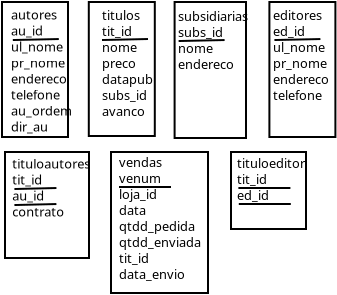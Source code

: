 <?xml version="1.0" encoding="UTF-8"?>
<dia:diagram xmlns:dia="http://www.lysator.liu.se/~alla/dia/">
  <dia:layer name="Background" visible="true" active="true">
    <dia:group>
      <dia:object type="Standard - Box" version="0" id="O0">
        <dia:attribute name="obj_pos">
          <dia:point val="14.97,1.25"/>
        </dia:attribute>
        <dia:attribute name="obj_bb">
          <dia:rectangle val="14.92,1.2;18.32,8.05"/>
        </dia:attribute>
        <dia:attribute name="elem_corner">
          <dia:point val="14.97,1.25"/>
        </dia:attribute>
        <dia:attribute name="elem_width">
          <dia:real val="3.3"/>
        </dia:attribute>
        <dia:attribute name="elem_height">
          <dia:real val="6.75"/>
        </dia:attribute>
        <dia:attribute name="show_background">
          <dia:boolean val="true"/>
        </dia:attribute>
      </dia:object>
      <dia:object type="Standard - Text" version="1" id="O1">
        <dia:attribute name="obj_pos">
          <dia:point val="15.15,2.15"/>
        </dia:attribute>
        <dia:attribute name="obj_bb">
          <dia:rectangle val="15.15,1.51;17.747,6.282"/>
        </dia:attribute>
        <dia:attribute name="text">
          <dia:composite type="text">
            <dia:attribute name="string">
              <dia:string>#editores
ed_id
ul_nome
pr_nome
endereco
telefone#</dia:string>
            </dia:attribute>
            <dia:attribute name="font">
              <dia:font family="sans" style="0" name="Helvetica"/>
            </dia:attribute>
            <dia:attribute name="height">
              <dia:real val="0.8"/>
            </dia:attribute>
            <dia:attribute name="pos">
              <dia:point val="15.15,2.15"/>
            </dia:attribute>
            <dia:attribute name="color">
              <dia:color val="#000000"/>
            </dia:attribute>
            <dia:attribute name="alignment">
              <dia:enum val="0"/>
            </dia:attribute>
          </dia:composite>
        </dia:attribute>
        <dia:attribute name="valign">
          <dia:enum val="3"/>
        </dia:attribute>
      </dia:object>
      <dia:object type="Standard - Line" version="0" id="O2">
        <dia:attribute name="obj_pos">
          <dia:point val="15.221,3.151"/>
        </dia:attribute>
        <dia:attribute name="obj_bb">
          <dia:rectangle val="15.17,3.05;17.572,3.202"/>
        </dia:attribute>
        <dia:attribute name="conn_endpoints">
          <dia:point val="15.221,3.151"/>
          <dia:point val="17.521,3.101"/>
        </dia:attribute>
        <dia:attribute name="numcp">
          <dia:int val="1"/>
        </dia:attribute>
        <dia:attribute name="line_width">
          <dia:real val="0.1"/>
        </dia:attribute>
      </dia:object>
    </dia:group>
    <dia:group>
      <dia:object type="Standard - Box" version="0" id="O3">
        <dia:attribute name="obj_pos">
          <dia:point val="10.23,1.25"/>
        </dia:attribute>
        <dia:attribute name="obj_bb">
          <dia:rectangle val="10.18,1.2;13.85,8.1"/>
        </dia:attribute>
        <dia:attribute name="elem_corner">
          <dia:point val="10.23,1.25"/>
        </dia:attribute>
        <dia:attribute name="elem_width">
          <dia:real val="3.57"/>
        </dia:attribute>
        <dia:attribute name="elem_height">
          <dia:real val="6.8"/>
        </dia:attribute>
        <dia:attribute name="show_background">
          <dia:boolean val="true"/>
        </dia:attribute>
      </dia:object>
      <dia:object type="Standard - Text" version="1" id="O4">
        <dia:attribute name="obj_pos">
          <dia:point val="10.4,2.2"/>
        </dia:attribute>
        <dia:attribute name="obj_bb">
          <dia:rectangle val="10.4,1.56;13.665,4.732"/>
        </dia:attribute>
        <dia:attribute name="text">
          <dia:composite type="text">
            <dia:attribute name="string">
              <dia:string>#subsidiarias
subs_id
nome
endereco#</dia:string>
            </dia:attribute>
            <dia:attribute name="font">
              <dia:font family="sans" style="0" name="Helvetica"/>
            </dia:attribute>
            <dia:attribute name="height">
              <dia:real val="0.8"/>
            </dia:attribute>
            <dia:attribute name="pos">
              <dia:point val="10.4,2.2"/>
            </dia:attribute>
            <dia:attribute name="color">
              <dia:color val="#000000"/>
            </dia:attribute>
            <dia:attribute name="alignment">
              <dia:enum val="0"/>
            </dia:attribute>
          </dia:composite>
        </dia:attribute>
        <dia:attribute name="valign">
          <dia:enum val="3"/>
        </dia:attribute>
      </dia:object>
      <dia:object type="Standard - Line" version="0" id="O5">
        <dia:attribute name="obj_pos">
          <dia:point val="10.431,3.201"/>
        </dia:attribute>
        <dia:attribute name="obj_bb">
          <dia:rectangle val="10.38,3.1;12.782,3.252"/>
        </dia:attribute>
        <dia:attribute name="conn_endpoints">
          <dia:point val="10.431,3.201"/>
          <dia:point val="12.731,3.151"/>
        </dia:attribute>
        <dia:attribute name="numcp">
          <dia:int val="1"/>
        </dia:attribute>
        <dia:attribute name="line_width">
          <dia:real val="0.1"/>
        </dia:attribute>
      </dia:object>
    </dia:group>
    <dia:object type="Standard - Box" version="0" id="O6">
      <dia:attribute name="obj_pos">
        <dia:point val="5.94,1.25"/>
      </dia:attribute>
      <dia:attribute name="obj_bb">
        <dia:rectangle val="5.89,1.2;9.29,8"/>
      </dia:attribute>
      <dia:attribute name="elem_corner">
        <dia:point val="5.94,1.25"/>
      </dia:attribute>
      <dia:attribute name="elem_width">
        <dia:real val="3.3"/>
      </dia:attribute>
      <dia:attribute name="elem_height">
        <dia:real val="6.7"/>
      </dia:attribute>
      <dia:attribute name="show_background">
        <dia:boolean val="true"/>
      </dia:attribute>
    </dia:object>
    <dia:object type="Standard - Text" version="1" id="O7">
      <dia:attribute name="obj_pos">
        <dia:point val="6.6,2.15"/>
      </dia:attribute>
      <dia:attribute name="obj_bb">
        <dia:rectangle val="6.6,1.491;8.927,7.121"/>
      </dia:attribute>
      <dia:attribute name="text">
        <dia:composite type="text">
          <dia:attribute name="string">
            <dia:string>#titulos
tit_id
nome
preco
datapub
subs_id
avanco#</dia:string>
          </dia:attribute>
          <dia:attribute name="font">
            <dia:font family="sans" style="0" name="Helvetica"/>
          </dia:attribute>
          <dia:attribute name="height">
            <dia:real val="0.8"/>
          </dia:attribute>
          <dia:attribute name="pos">
            <dia:point val="6.6,2.15"/>
          </dia:attribute>
          <dia:attribute name="color">
            <dia:color val="#000000"/>
          </dia:attribute>
          <dia:attribute name="alignment">
            <dia:enum val="0"/>
          </dia:attribute>
        </dia:composite>
      </dia:attribute>
      <dia:attribute name="valign">
        <dia:enum val="3"/>
      </dia:attribute>
    </dia:object>
    <dia:object type="Standard - Line" version="0" id="O8">
      <dia:attribute name="obj_pos">
        <dia:point val="6.6,3.15"/>
      </dia:attribute>
      <dia:attribute name="obj_bb">
        <dia:rectangle val="6.549,3.049;8.951,3.201"/>
      </dia:attribute>
      <dia:attribute name="conn_endpoints">
        <dia:point val="6.6,3.15"/>
        <dia:point val="8.9,3.1"/>
      </dia:attribute>
      <dia:attribute name="numcp">
        <dia:int val="1"/>
      </dia:attribute>
      <dia:attribute name="line_width">
        <dia:real val="0.1"/>
      </dia:attribute>
    </dia:object>
    <dia:object type="Standard - Box" version="0" id="O9">
      <dia:attribute name="obj_pos">
        <dia:point val="1.6,1.25"/>
      </dia:attribute>
      <dia:attribute name="obj_bb">
        <dia:rectangle val="1.55,1.2;4.95,8.05"/>
      </dia:attribute>
      <dia:attribute name="elem_corner">
        <dia:point val="1.6,1.25"/>
      </dia:attribute>
      <dia:attribute name="elem_width">
        <dia:real val="3.3"/>
      </dia:attribute>
      <dia:attribute name="elem_height">
        <dia:real val="6.75"/>
      </dia:attribute>
      <dia:attribute name="show_background">
        <dia:boolean val="true"/>
      </dia:attribute>
    </dia:object>
    <dia:object type="Standard - Text" version="1" id="O10">
      <dia:attribute name="obj_pos">
        <dia:point val="2.05,2.131"/>
      </dia:attribute>
      <dia:attribute name="obj_bb">
        <dia:rectangle val="2.05,1.471;4.919,7.902"/>
      </dia:attribute>
      <dia:attribute name="text">
        <dia:composite type="text">
          <dia:attribute name="string">
            <dia:string>#autores
au_id
ul_nome
pr_nome
endereco
telefone
au_ordem
dir_au#</dia:string>
          </dia:attribute>
          <dia:attribute name="font">
            <dia:font family="sans" style="0" name="Helvetica"/>
          </dia:attribute>
          <dia:attribute name="height">
            <dia:real val="0.8"/>
          </dia:attribute>
          <dia:attribute name="pos">
            <dia:point val="2.05,2.131"/>
          </dia:attribute>
          <dia:attribute name="color">
            <dia:color val="#000000"/>
          </dia:attribute>
          <dia:attribute name="alignment">
            <dia:enum val="0"/>
          </dia:attribute>
        </dia:composite>
      </dia:attribute>
      <dia:attribute name="valign">
        <dia:enum val="3"/>
      </dia:attribute>
    </dia:object>
    <dia:object type="Standard - Line" version="0" id="O11">
      <dia:attribute name="obj_pos">
        <dia:point val="2.141,3.151"/>
      </dia:attribute>
      <dia:attribute name="obj_bb">
        <dia:rectangle val="2.09,3.05;4.492,3.202"/>
      </dia:attribute>
      <dia:attribute name="conn_endpoints">
        <dia:point val="2.141,3.151"/>
        <dia:point val="4.441,3.101"/>
      </dia:attribute>
      <dia:attribute name="numcp">
        <dia:int val="1"/>
      </dia:attribute>
      <dia:attribute name="line_width">
        <dia:real val="0.1"/>
      </dia:attribute>
    </dia:object>
    <dia:object type="Standard - Box" version="0" id="O12">
      <dia:attribute name="obj_pos">
        <dia:point val="1.75,8.75"/>
      </dia:attribute>
      <dia:attribute name="obj_bb">
        <dia:rectangle val="1.7,8.7;6,14.1"/>
      </dia:attribute>
      <dia:attribute name="elem_corner">
        <dia:point val="1.75,8.75"/>
      </dia:attribute>
      <dia:attribute name="elem_width">
        <dia:real val="4.2"/>
      </dia:attribute>
      <dia:attribute name="elem_height">
        <dia:real val="5.3"/>
      </dia:attribute>
      <dia:attribute name="show_background">
        <dia:boolean val="true"/>
      </dia:attribute>
    </dia:object>
    <dia:object type="Standard - Text" version="1" id="O13">
      <dia:attribute name="obj_pos">
        <dia:point val="2.11,9.575"/>
      </dia:attribute>
      <dia:attribute name="obj_bb">
        <dia:rectangle val="2.11,8.916;5.667,12.146"/>
      </dia:attribute>
      <dia:attribute name="text">
        <dia:composite type="text">
          <dia:attribute name="string">
            <dia:string>#tituloautores
tit_id
au_id
contrato#</dia:string>
          </dia:attribute>
          <dia:attribute name="font">
            <dia:font family="sans" style="0" name="Helvetica"/>
          </dia:attribute>
          <dia:attribute name="height">
            <dia:real val="0.8"/>
          </dia:attribute>
          <dia:attribute name="pos">
            <dia:point val="2.11,9.575"/>
          </dia:attribute>
          <dia:attribute name="color">
            <dia:color val="#000000"/>
          </dia:attribute>
          <dia:attribute name="alignment">
            <dia:enum val="0"/>
          </dia:attribute>
        </dia:composite>
      </dia:attribute>
      <dia:attribute name="valign">
        <dia:enum val="3"/>
      </dia:attribute>
    </dia:object>
    <dia:object type="Standard - Line" version="0" id="O14">
      <dia:attribute name="obj_pos">
        <dia:point val="2.221,10.6"/>
      </dia:attribute>
      <dia:attribute name="obj_bb">
        <dia:rectangle val="2.17,10.499;4.372,10.651"/>
      </dia:attribute>
      <dia:attribute name="conn_endpoints">
        <dia:point val="2.221,10.6"/>
        <dia:point val="4.321,10.55"/>
      </dia:attribute>
      <dia:attribute name="numcp">
        <dia:int val="1"/>
      </dia:attribute>
      <dia:attribute name="line_width">
        <dia:real val="0.1"/>
      </dia:attribute>
    </dia:object>
    <dia:object type="Standard - Line" version="0" id="O15">
      <dia:attribute name="obj_pos">
        <dia:point val="2.221,11.401"/>
      </dia:attribute>
      <dia:attribute name="obj_bb">
        <dia:rectangle val="2.17,11.3;4.372,11.452"/>
      </dia:attribute>
      <dia:attribute name="conn_endpoints">
        <dia:point val="2.221,11.401"/>
        <dia:point val="4.321,11.351"/>
      </dia:attribute>
      <dia:attribute name="numcp">
        <dia:int val="1"/>
      </dia:attribute>
      <dia:attribute name="line_width">
        <dia:real val="0.1"/>
      </dia:attribute>
    </dia:object>
    <dia:group>
      <dia:object type="Standard - Box" version="0" id="O16">
        <dia:attribute name="obj_pos">
          <dia:point val="13.05,8.75"/>
        </dia:attribute>
        <dia:attribute name="obj_bb">
          <dia:rectangle val="13,8.7;16.85,12.65"/>
        </dia:attribute>
        <dia:attribute name="elem_corner">
          <dia:point val="13.05,8.75"/>
        </dia:attribute>
        <dia:attribute name="elem_width">
          <dia:real val="3.75"/>
        </dia:attribute>
        <dia:attribute name="elem_height">
          <dia:real val="3.85"/>
        </dia:attribute>
        <dia:attribute name="show_background">
          <dia:boolean val="true"/>
        </dia:attribute>
      </dia:object>
      <dia:object type="Standard - Text" version="1" id="O17">
        <dia:attribute name="obj_pos">
          <dia:point val="13.35,9.55"/>
        </dia:attribute>
        <dia:attribute name="obj_bb">
          <dia:rectangle val="13.35,8.91;16.413,11.283"/>
        </dia:attribute>
        <dia:attribute name="text">
          <dia:composite type="text">
            <dia:attribute name="string">
              <dia:string>#tituloeditor
tit_id
ed_id#</dia:string>
            </dia:attribute>
            <dia:attribute name="font">
              <dia:font family="sans" style="0" name="Helvetica"/>
            </dia:attribute>
            <dia:attribute name="height">
              <dia:real val="0.8"/>
            </dia:attribute>
            <dia:attribute name="pos">
              <dia:point val="13.35,9.55"/>
            </dia:attribute>
            <dia:attribute name="color">
              <dia:color val="#000000"/>
            </dia:attribute>
            <dia:attribute name="alignment">
              <dia:enum val="0"/>
            </dia:attribute>
          </dia:composite>
        </dia:attribute>
        <dia:attribute name="valign">
          <dia:enum val="3"/>
        </dia:attribute>
      </dia:object>
      <dia:object type="Standard - Line" version="0" id="O18">
        <dia:attribute name="obj_pos">
          <dia:point val="13.42,10.55"/>
        </dia:attribute>
        <dia:attribute name="obj_bb">
          <dia:rectangle val="13.37,10.5;16.07,10.6"/>
        </dia:attribute>
        <dia:attribute name="conn_endpoints">
          <dia:point val="13.42,10.55"/>
          <dia:point val="16.02,10.55"/>
        </dia:attribute>
        <dia:attribute name="numcp">
          <dia:int val="1"/>
        </dia:attribute>
      </dia:object>
      <dia:object type="Standard - Line" version="0" id="O19">
        <dia:attribute name="obj_pos">
          <dia:point val="13.44,11.35"/>
        </dia:attribute>
        <dia:attribute name="obj_bb">
          <dia:rectangle val="13.39,11.3;16.09,11.4"/>
        </dia:attribute>
        <dia:attribute name="conn_endpoints">
          <dia:point val="13.44,11.35"/>
          <dia:point val="16.04,11.35"/>
        </dia:attribute>
        <dia:attribute name="numcp">
          <dia:int val="1"/>
        </dia:attribute>
      </dia:object>
    </dia:group>
    <dia:group>
      <dia:object type="Standard - Box" version="0" id="O20">
        <dia:attribute name="obj_pos">
          <dia:point val="7.05,8.75"/>
        </dia:attribute>
        <dia:attribute name="obj_bb">
          <dia:rectangle val="7,8.7;11.95,15.85"/>
        </dia:attribute>
        <dia:attribute name="elem_corner">
          <dia:point val="7.05,8.75"/>
        </dia:attribute>
        <dia:attribute name="elem_width">
          <dia:real val="4.85"/>
        </dia:attribute>
        <dia:attribute name="elem_height">
          <dia:real val="7.05"/>
        </dia:attribute>
        <dia:attribute name="show_background">
          <dia:boolean val="true"/>
        </dia:attribute>
      </dia:object>
      <dia:object type="Standard - Text" version="1" id="O21">
        <dia:attribute name="obj_pos">
          <dia:point val="7.45,9.5"/>
        </dia:attribute>
        <dia:attribute name="obj_bb">
          <dia:rectangle val="7.45,8.86;11.268,15.232"/>
        </dia:attribute>
        <dia:attribute name="text">
          <dia:composite type="text">
            <dia:attribute name="string">
              <dia:string>#vendas
venum
loja_id
data
qtdd_pedida
qtdd_enviada
tit_id
data_envio#</dia:string>
            </dia:attribute>
            <dia:attribute name="font">
              <dia:font family="sans" style="0" name="Helvetica"/>
            </dia:attribute>
            <dia:attribute name="height">
              <dia:real val="0.8"/>
            </dia:attribute>
            <dia:attribute name="pos">
              <dia:point val="7.45,9.5"/>
            </dia:attribute>
            <dia:attribute name="color">
              <dia:color val="#000000"/>
            </dia:attribute>
            <dia:attribute name="alignment">
              <dia:enum val="0"/>
            </dia:attribute>
          </dia:composite>
        </dia:attribute>
        <dia:attribute name="valign">
          <dia:enum val="3"/>
        </dia:attribute>
      </dia:object>
      <dia:object type="Standard - Line" version="0" id="O22">
        <dia:attribute name="obj_pos">
          <dia:point val="7.45,10.5"/>
        </dia:attribute>
        <dia:attribute name="obj_bb">
          <dia:rectangle val="7.4,10.45;10.1,10.55"/>
        </dia:attribute>
        <dia:attribute name="conn_endpoints">
          <dia:point val="7.45,10.5"/>
          <dia:point val="10.05,10.5"/>
        </dia:attribute>
        <dia:attribute name="numcp">
          <dia:int val="1"/>
        </dia:attribute>
      </dia:object>
    </dia:group>
  </dia:layer>
</dia:diagram>
